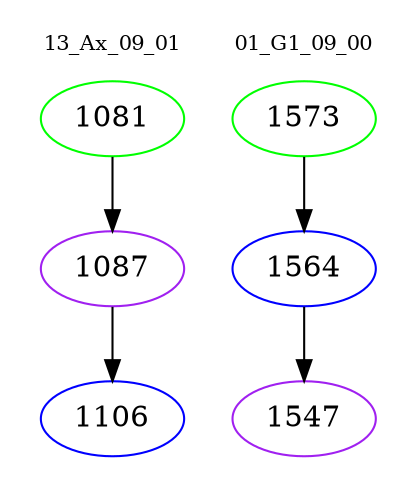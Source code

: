 digraph{
subgraph cluster_0 {
color = white
label = "13_Ax_09_01";
fontsize=10;
T0_1081 [label="1081", color="green"]
T0_1081 -> T0_1087 [color="black"]
T0_1087 [label="1087", color="purple"]
T0_1087 -> T0_1106 [color="black"]
T0_1106 [label="1106", color="blue"]
}
subgraph cluster_1 {
color = white
label = "01_G1_09_00";
fontsize=10;
T1_1573 [label="1573", color="green"]
T1_1573 -> T1_1564 [color="black"]
T1_1564 [label="1564", color="blue"]
T1_1564 -> T1_1547 [color="black"]
T1_1547 [label="1547", color="purple"]
}
}
